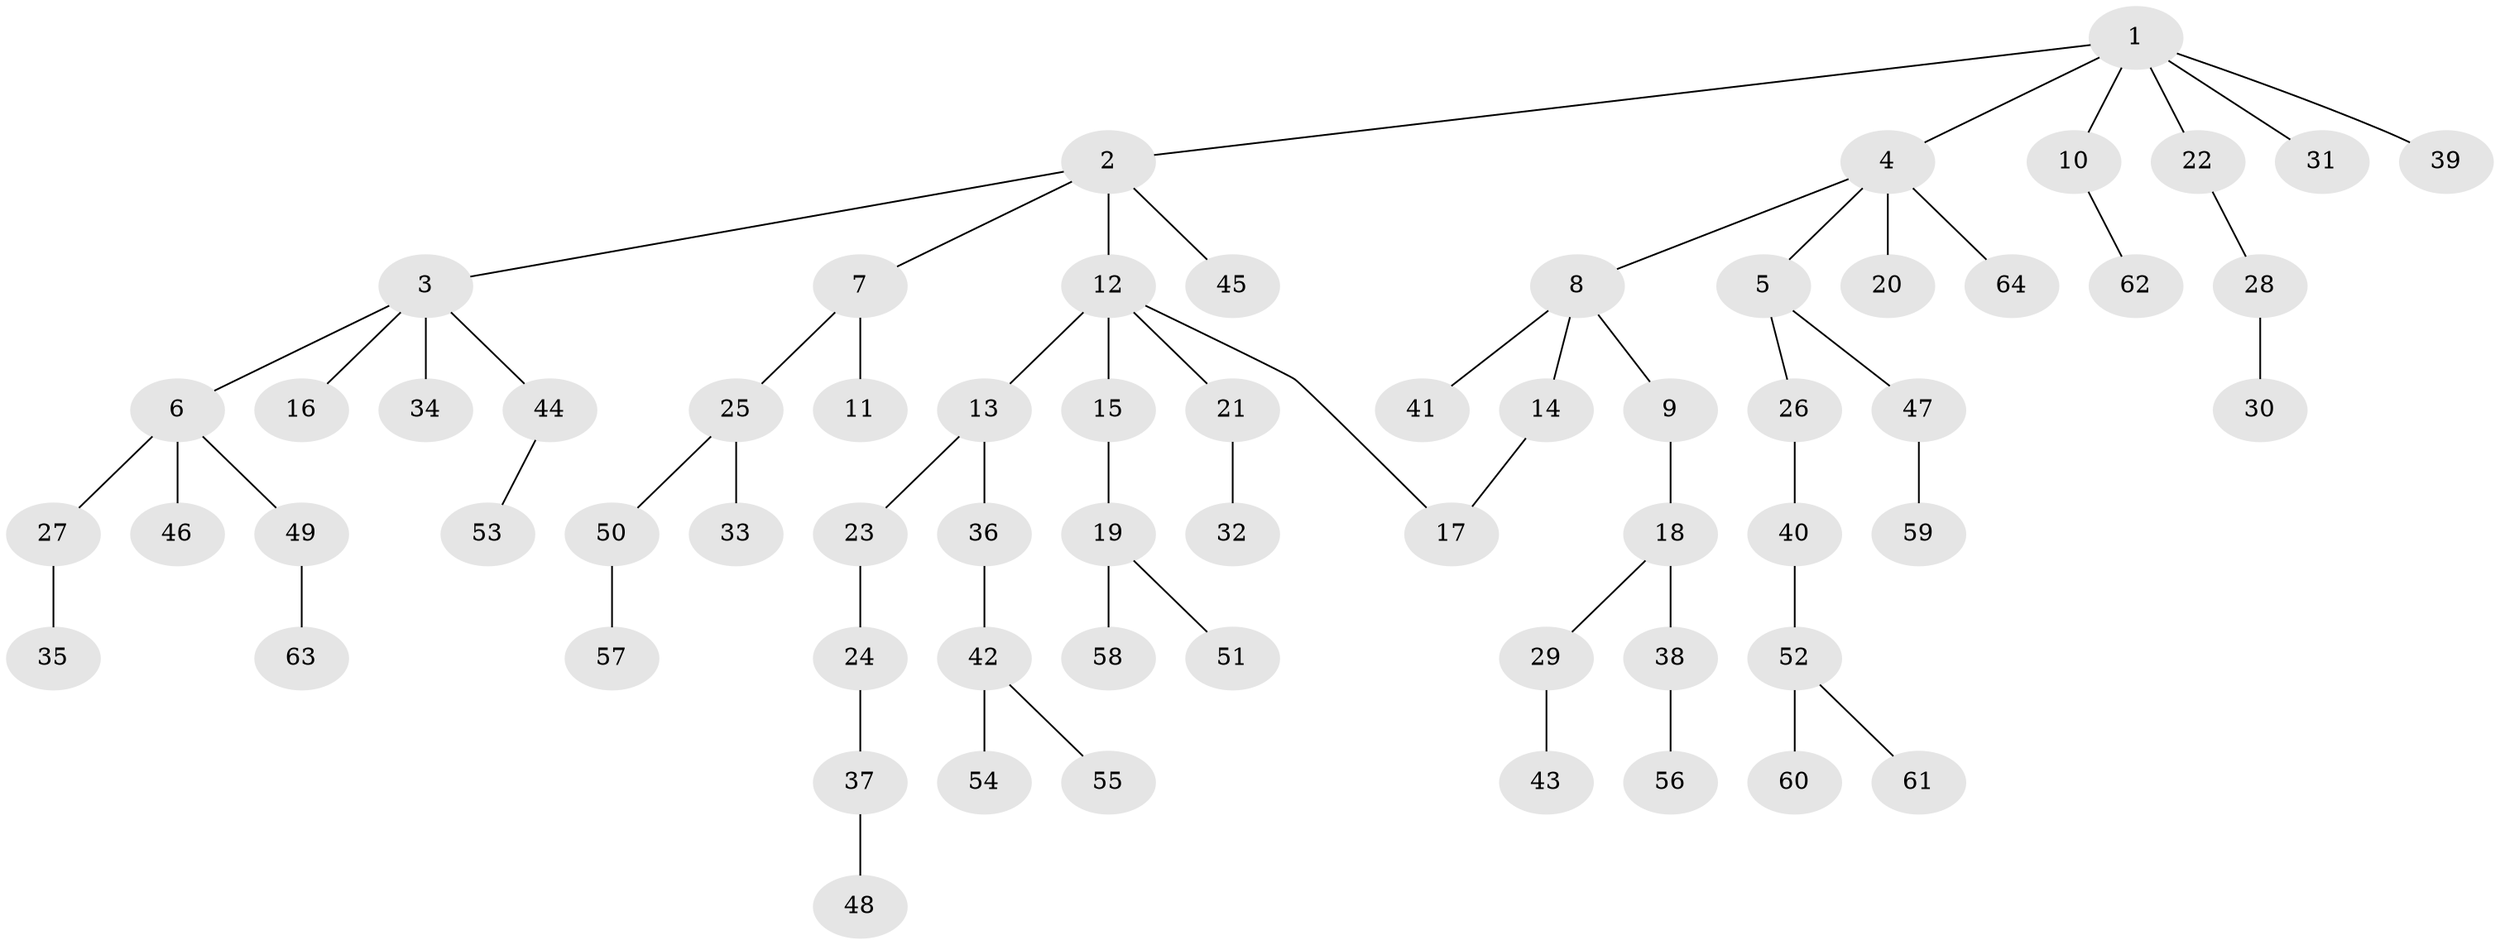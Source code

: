 // coarse degree distribution, {4: 0.14285714285714285, 3: 0.19047619047619047, 1: 0.47619047619047616, 2: 0.19047619047619047}
// Generated by graph-tools (version 1.1) at 2025/36/03/04/25 23:36:05]
// undirected, 64 vertices, 64 edges
graph export_dot {
  node [color=gray90,style=filled];
  1;
  2;
  3;
  4;
  5;
  6;
  7;
  8;
  9;
  10;
  11;
  12;
  13;
  14;
  15;
  16;
  17;
  18;
  19;
  20;
  21;
  22;
  23;
  24;
  25;
  26;
  27;
  28;
  29;
  30;
  31;
  32;
  33;
  34;
  35;
  36;
  37;
  38;
  39;
  40;
  41;
  42;
  43;
  44;
  45;
  46;
  47;
  48;
  49;
  50;
  51;
  52;
  53;
  54;
  55;
  56;
  57;
  58;
  59;
  60;
  61;
  62;
  63;
  64;
  1 -- 2;
  1 -- 4;
  1 -- 10;
  1 -- 22;
  1 -- 31;
  1 -- 39;
  2 -- 3;
  2 -- 7;
  2 -- 12;
  2 -- 45;
  3 -- 6;
  3 -- 16;
  3 -- 34;
  3 -- 44;
  4 -- 5;
  4 -- 8;
  4 -- 20;
  4 -- 64;
  5 -- 26;
  5 -- 47;
  6 -- 27;
  6 -- 46;
  6 -- 49;
  7 -- 11;
  7 -- 25;
  8 -- 9;
  8 -- 14;
  8 -- 41;
  9 -- 18;
  10 -- 62;
  12 -- 13;
  12 -- 15;
  12 -- 21;
  12 -- 17;
  13 -- 23;
  13 -- 36;
  14 -- 17;
  15 -- 19;
  18 -- 29;
  18 -- 38;
  19 -- 51;
  19 -- 58;
  21 -- 32;
  22 -- 28;
  23 -- 24;
  24 -- 37;
  25 -- 33;
  25 -- 50;
  26 -- 40;
  27 -- 35;
  28 -- 30;
  29 -- 43;
  36 -- 42;
  37 -- 48;
  38 -- 56;
  40 -- 52;
  42 -- 54;
  42 -- 55;
  44 -- 53;
  47 -- 59;
  49 -- 63;
  50 -- 57;
  52 -- 60;
  52 -- 61;
}
